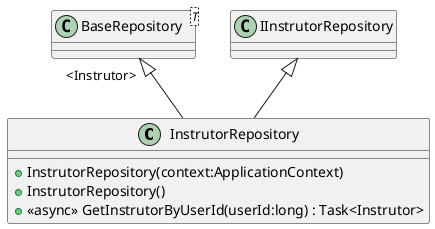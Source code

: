 @startuml
class InstrutorRepository {
    + InstrutorRepository(context:ApplicationContext)
    + InstrutorRepository()
    + <<async>> GetInstrutorByUserId(userId:long) : Task<Instrutor>
}
class "BaseRepository"<T> {
}
"BaseRepository" "<Instrutor>" <|-- InstrutorRepository
IInstrutorRepository <|-- InstrutorRepository
@enduml
